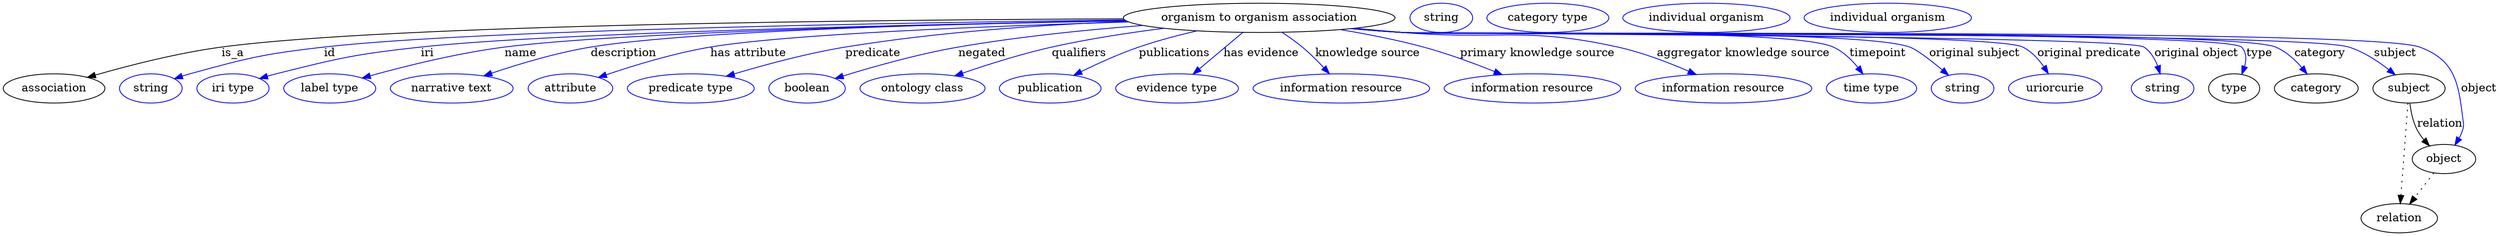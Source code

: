 digraph {
	graph [bb="0,0,3064.4,283"];
	node [label="\N"];
	"organism to organism association"	[height=0.5,
		label="organism to organism association",
		pos="1542.4,265",
		width=4.6399];
	association	[height=0.5,
		pos="62.394,178",
		width=1.7332];
	"organism to organism association" -> association	[label=is_a,
		lp="283.39,221.5",
		pos="e,103.54,191.64 1375.7,263.75 1080.7,262.59 478.08,256.76 269.39,229 215.28,221.8 154.72,206.27 113.16,194.42"];
	id	[color=blue,
		height=0.5,
		label=string,
		pos="181.39,178",
		width=1.0652];
	"organism to organism association" -> id	[color=blue,
		label=id,
		lp="403.39,221.5",
		pos="e,210.11,189.94 1377,262.3 1106.5,258.95 581.14,249.93 396.39,229 321.22,220.48 302.36,216.02 229.39,196 226.24,195.13 222.99,194.16 \
219.75,193.14",
		style=solid];
	iri	[color=blue,
		height=0.5,
		label="iri type",
		pos="282.39,178",
		width=1.2277];
	"organism to organism association" -> iri	[color=blue,
		label=iri,
		lp="527.39,221.5",
		pos="e,314.99,190.21 1379,261.26 1133.4,256.66 680.92,246.16 519.39,229 436.78,220.22 416.02,216.07 335.39,196 331.96,195.15 328.43,194.19 \
324.89,193.17",
		style=solid];
	name	[color=blue,
		height=0.5,
		label="label type",
		pos="401.39,178",
		width=1.5707];
	"organism to organism association" -> name	[color=blue,
		label=name,
		lp="636.39,221.5",
		pos="e,441.37,190.85 1378.3,261.35 1152.8,257.1 758.81,247.31 616.39,229 558.92,221.61 494.32,205.5 451.08,193.56",
		style=solid];
	description	[color=blue,
		height=0.5,
		label="narrative text",
		pos="551.39,178",
		width=2.0943];
	"organism to organism association" -> description	[color=blue,
		label=description,
		lp="761.89,221.5",
		pos="e,590.6,193.5 1377.8,261.71 1175.3,258.07 843.14,249.19 721.39,229 679.68,222.08 633.76,208.18 600.17,196.79",
		style=solid];
	"has attribute"	[color=blue,
		height=0.5,
		label=attribute,
		pos="696.39,178",
		width=1.4443];
	"organism to organism association" -> "has attribute"	[color=blue,
		label="has attribute",
		lp="915.39,221.5",
		pos="e,730.76,191.55 1382.1,259.94 1214.6,254.93 963.42,245.06 868.39,229 824.02,221.5 774.85,206.5 740.49,194.88",
		style=solid];
	predicate	[color=blue,
		height=0.5,
		label="predicate type",
		pos="844.39,178",
		width=2.1665];
	"organism to organism association" -> predicate	[color=blue,
		label=predicate,
		lp="1068.4,221.5",
		pos="e,888.04,193 1380.2,260.61 1280,256.59 1149.1,247.87 1034.4,229 987.59,221.3 935.56,207.21 897.8,195.94",
		style=solid];
	negated	[color=blue,
		height=0.5,
		label=boolean,
		pos="987.39,178",
		width=1.2999];
	"organism to organism association" -> negated	[color=blue,
		label=negated,
		lp="1201.4,221.5",
		pos="e,1021.7,190.34 1399.4,255.64 1330.5,250.3 1246.8,241.88 1172.4,229 1123.6,220.54 1068.9,204.99 1031.7,193.47",
		style=solid];
	qualifiers	[color=blue,
		height=0.5,
		label="ontology class",
		pos="1128.4,178",
		width=2.1304];
	"organism to organism association" -> qualifiers	[color=blue,
		label=qualifiers,
		lp="1320.9,221.5",
		pos="e,1168.1,193.53 1425.2,252.11 1381.6,246.59 1332,239 1287.4,229 1250.1,220.63 1208.9,207.57 1177.8,196.9",
		style=solid];
	publications	[color=blue,
		height=0.5,
		label=publication,
		pos="1285.4,178",
		width=1.7332];
	"organism to organism association" -> publications	[color=blue,
		label=publications,
		lp="1438.4,221.5",
		pos="e,1314.4,194.2 1465.9,248.95 1442.7,243.57 1417.2,236.85 1394.4,229 1370.1,220.66 1344,208.78 1323.4,198.69",
		style=solid];
	"has evidence"	[color=blue,
		height=0.5,
		label="evidence type",
		pos="1441.4,178",
		width=2.0943];
	"organism to organism association" -> "has evidence"	[color=blue,
		label="has evidence",
		lp="1544.9,221.5",
		pos="e,1461.1,195.6 1522,246.8 1506.7,233.96 1485.7,216.27 1468.9,202.19",
		style=solid];
	"knowledge source"	[color=blue,
		height=0.5,
		label="information resource",
		pos="1643.4,178",
		width=3.015];
	"organism to organism association" -> "knowledge source"	[color=blue,
		label="knowledge source",
		lp="1675.9,221.5",
		pos="e,1628.7,196.14 1570.5,247.13 1578.8,241.7 1587.7,235.42 1595.4,229 1604.6,221.33 1613.9,212.07 1621.8,203.61",
		style=solid];
	"primary knowledge source"	[color=blue,
		height=0.5,
		label="information resource",
		pos="1878.4,178",
		width=3.015];
	"organism to organism association" -> "primary knowledge source"	[color=blue,
		label="primary knowledge source",
		lp="1884.4,221.5",
		pos="e,1841.2,195.02 1641.8,250.54 1674.8,245.08 1711.4,237.93 1744.4,229 1774,220.97 1806.3,209.03 1831.8,198.83",
		style=solid];
	"aggregator knowledge source"	[color=blue,
		height=0.5,
		label="information resource",
		pos="2113.4,178",
		width=3.015];
	"organism to organism association" -> "aggregator knowledge source"	[color=blue,
		label="aggregator knowledge source",
		lp="2137.9,221.5",
		pos="e,2079.8,195.14 1660.2,252.15 1679.6,250.33 1699.6,248.55 1718.4,247 1836,237.32 1868.1,254.47 1983.4,229 2013.4,222.36 2045.7,209.97 \
2070.6,199.18",
		style=solid];
	timepoint	[color=blue,
		height=0.5,
		label="time type",
		pos="2295.4,178",
		width=1.5346];
	"organism to organism association" -> timepoint	[color=blue,
		label=timepoint,
		lp="2303.4,221.5",
		pos="e,2284.9,195.76 1657.3,251.86 1677.7,250.01 1698.6,248.29 1718.4,247 1777.2,243.17 2194.7,253.3 2248.4,229 2260.4,223.55 2270.9,\
213.43 2278.8,203.72",
		style=solid];
	"original subject"	[color=blue,
		height=0.5,
		label=string,
		pos="2407.4,178",
		width=1.0652];
	"organism to organism association" -> "original subject"	[color=blue,
		label="original subject",
		lp="2422.4,221.5",
		pos="e,2390.2,194.22 1656.9,251.81 1677.3,249.96 1698.5,248.25 1718.4,247 1787.6,242.66 2277.1,252.28 2342.4,229 2351.2,225.86 2368.2,\
212.73 2382.5,200.71",
		style=solid];
	"original predicate"	[color=blue,
		height=0.5,
		label=uriorcurie,
		pos="2521.4,178",
		width=1.5887];
	"organism to organism association" -> "original predicate"	[color=blue,
		label="original predicate",
		lp="2562.9,221.5",
		pos="e,2512.8,196.24 1656.4,251.77 1677,249.91 1698.3,248.2 1718.4,247 1760.7,244.46 2443.4,247.82 2481.4,229 2492.1,223.71 2500.8,214.09 \
2507.4,204.68",
		style=solid];
	"original object"	[color=blue,
		height=0.5,
		label=string,
		pos="2653.4,178",
		width=1.0652];
	"organism to organism association" -> "original object"	[color=blue,
		label="original object",
		lp="2694.9,221.5",
		pos="e,2650.4,195.98 1655.9,251.75 1676.7,249.87 1698.2,248.17 1718.4,247 1743.7,245.53 2609.2,242.88 2630.4,229 2638.5,223.68 2643.8,\
214.69 2647.3,205.79",
		style=solid];
	type	[height=0.5,
		pos="2741.4,178",
		width=0.86659];
	"organism to organism association" -> type	[color=blue,
		label=type,
		lp="2772.4,221.5",
		pos="e,2750.8,195.54 1655.9,251.71 1676.7,249.84 1698.2,248.15 1718.4,247 1747,245.37 2730.3,249.45 2750.4,229 2756.6,222.69 2756.6,213.66 \
2754.2,205",
		style=solid];
	category	[height=0.5,
		pos="2842.4,178",
		width=1.4263];
	"organism to organism association" -> category	[color=blue,
		label=category,
		lp="2846.9,221.5",
		pos="e,2831,195.87 1655.4,251.74 1676.3,249.85 1698,248.15 1718.4,247 1778,243.63 2737.5,252.3 2792.4,229 2804.9,223.68 2816,213.58 2824.5,\
203.85",
		style=solid];
	subject	[height=0.5,
		pos="2956.4,178",
		width=1.2277];
	"organism to organism association" -> subject	[color=blue,
		label=subject,
		lp="2939.4,221.5",
		pos="e,2939.4,194.75 1655.4,251.72 1676.3,249.83 1698,248.14 1718.4,247 1783,243.39 2820.7,248.41 2882.4,229 2900.4,223.33 2918,211.75 \
2931.5,201.16",
		style=solid];
	object	[height=0.5,
		pos="2999.4,91",
		width=1.0832];
	"organism to organism association" -> object	[color=blue,
		label=object,
		lp="3042.4,178",
		pos="e,3012.8,108.09 1655.4,251.7 1676.3,249.82 1698,248.13 1718.4,247 1787.8,243.16 2904.2,252.97 2969.4,229 3011.9,213.39 3017.1,186.96 \
3022.4,142 3023.2,135.38 3024.3,133.39 3022.4,127 3021.4,123.55 3019.9,120.13 3018.1,116.85",
		style=solid];
	association_type	[color=blue,
		height=0.5,
		label=string,
		pos="1765.4,265",
		width=1.0652];
	association_category	[color=blue,
		height=0.5,
		label="category type",
		pos="1896.4,265",
		width=2.0762];
	subject -> object	[label=relation,
		lp="2994.4,134.5",
		pos="e,2981.5,107.23 2957.5,159.55 2958.7,149.57 2961.2,137.07 2966.4,127 2968.6,122.68 2971.5,118.52 2974.7,114.66"];
	relation	[height=0.5,
		pos="2944.4,18",
		width=1.2999];
	subject -> relation	[pos="e,2945.7,36.188 2955.1,159.79 2953,132.48 2949,78.994 2946.5,46.38",
		style=dotted];
	"organism to organism association_subject"	[color=blue,
		height=0.5,
		label="individual organism",
		pos="2091.4,265",
		width=2.8525];
	object -> relation	[pos="e,2957.2,35.54 2986.9,73.889 2980,64.939 2971.2,53.617 2963.4,43.584",
		style=dotted];
	"organism to organism association_object"	[color=blue,
		height=0.5,
		label="individual organism",
		pos="2314.4,265",
		width=2.8525];
}

